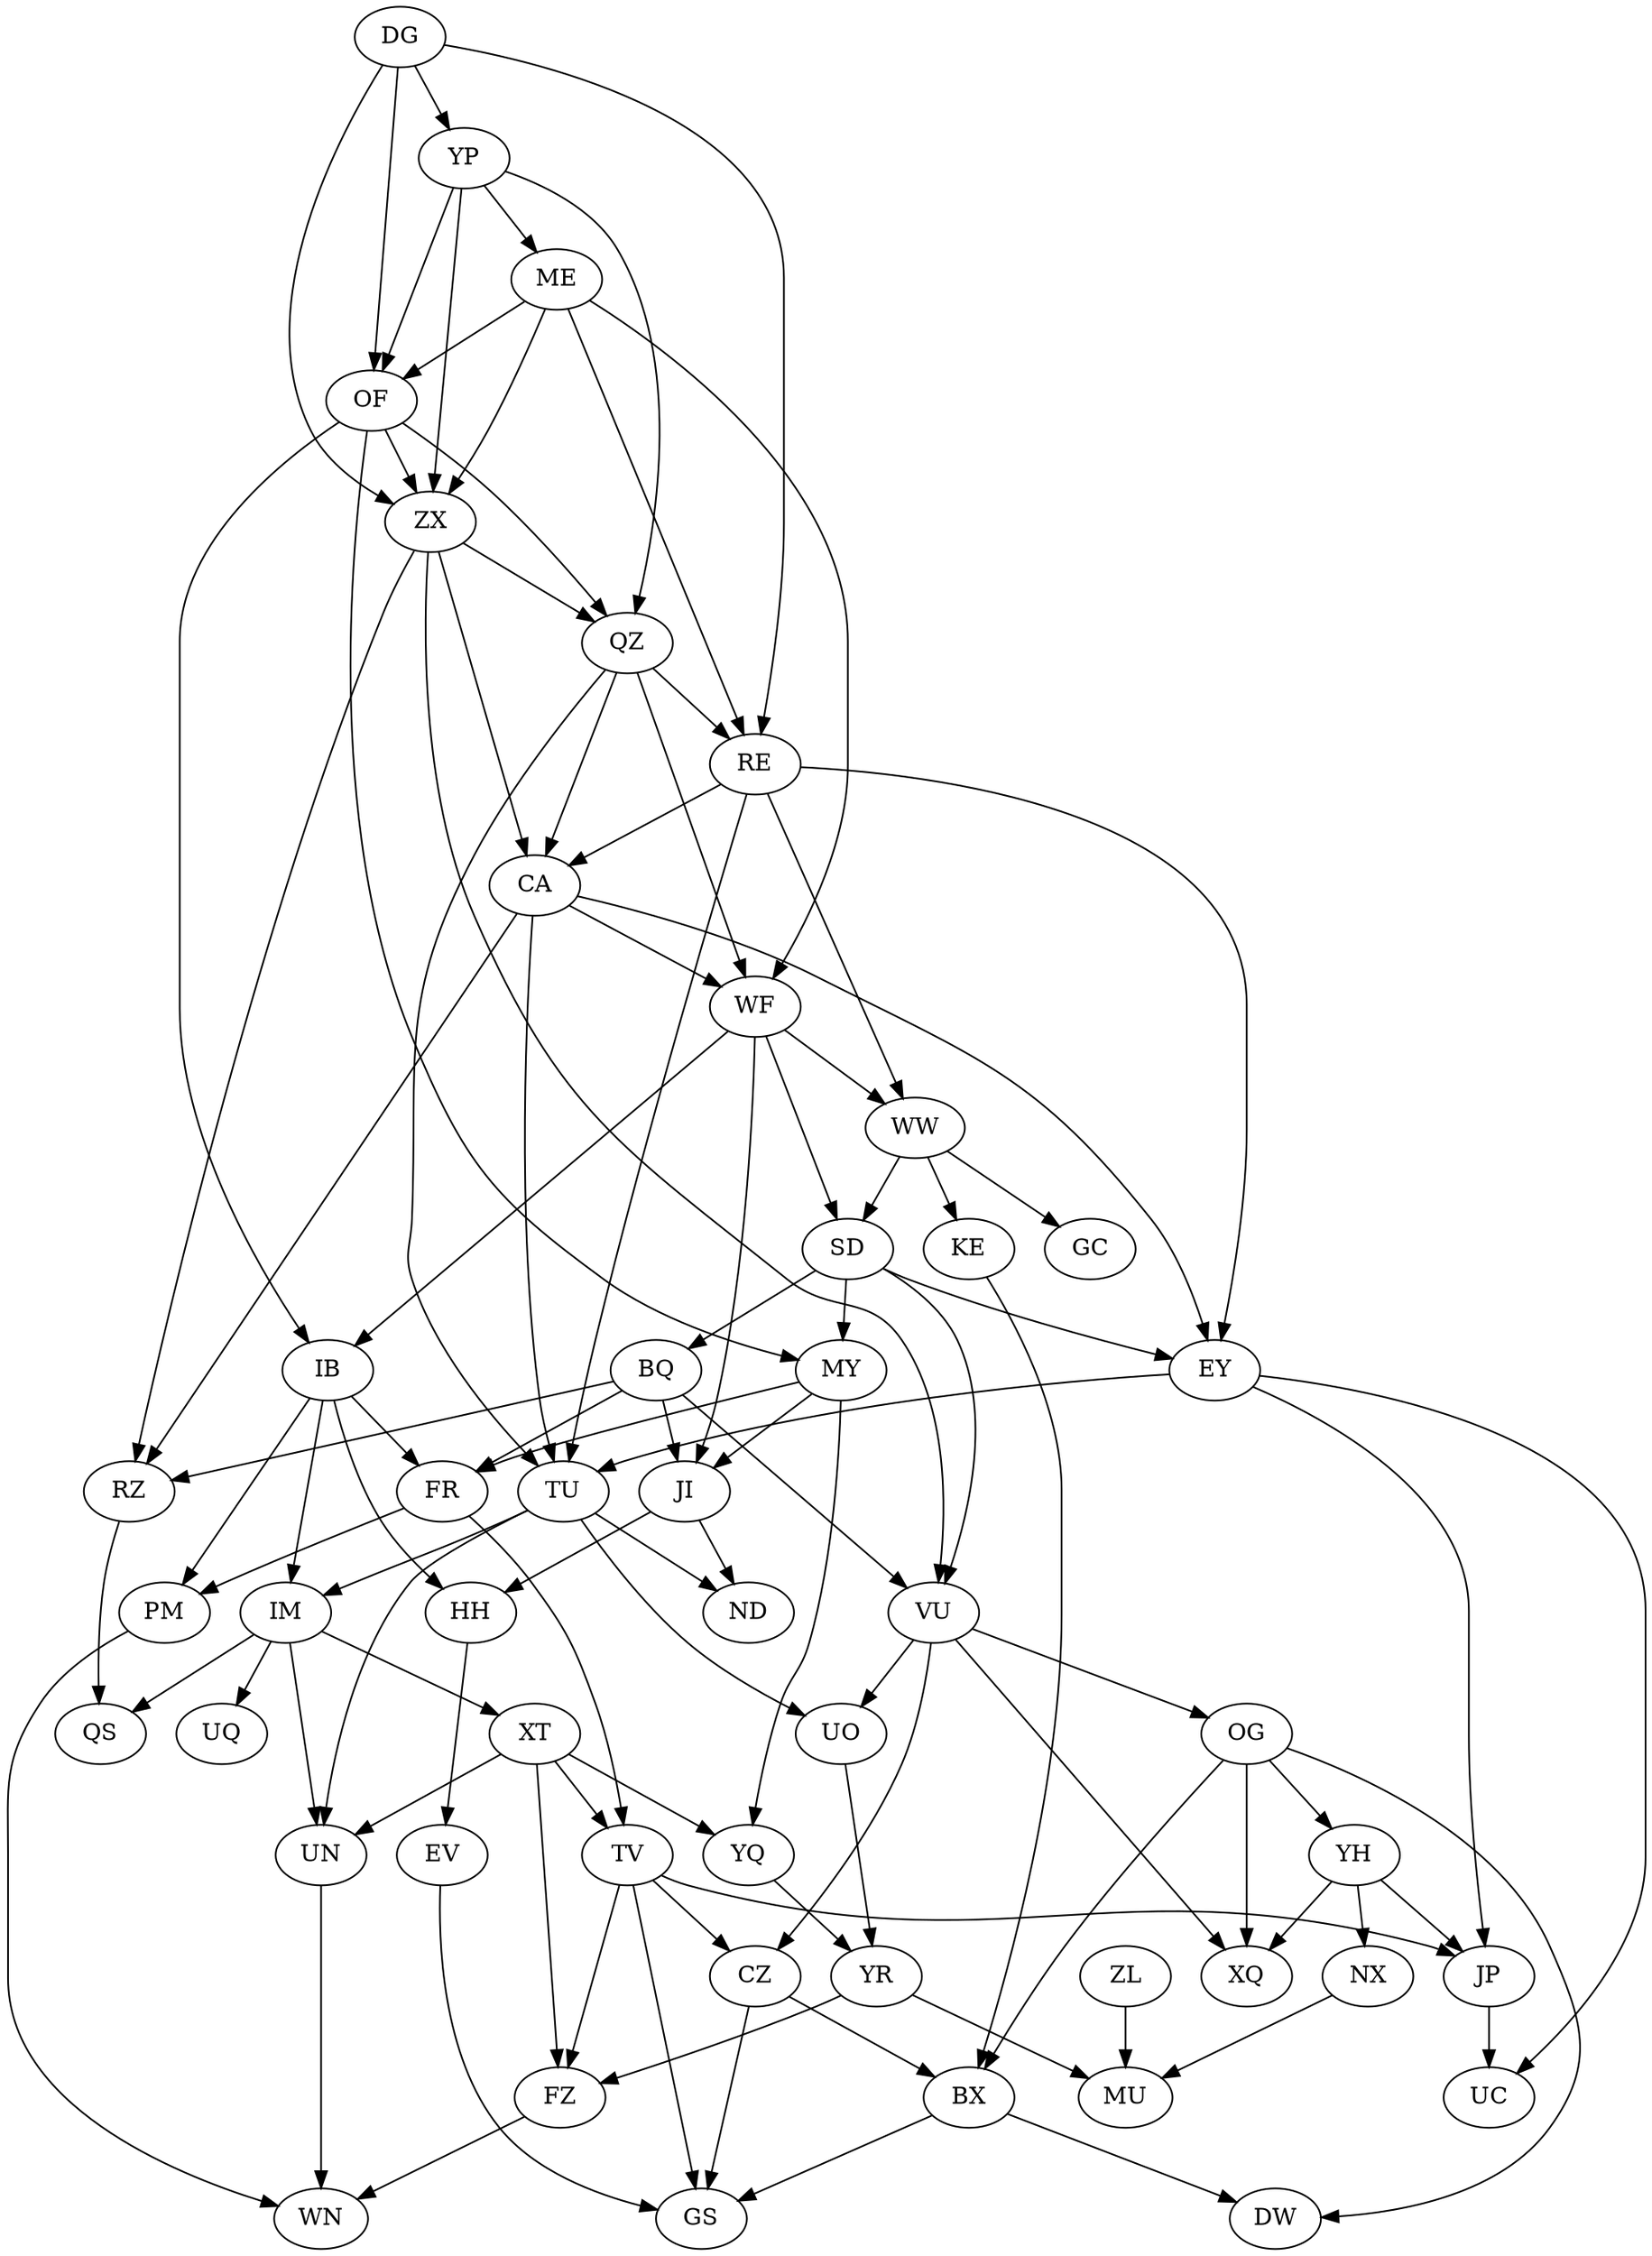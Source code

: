 digraph G {
    DG -> YP;
    DG -> OF;
    DG -> ZX;
    DG -> RE;
    YP -> ME;
    YP -> OF;
    YP -> ZX;
    YP -> QZ;
    ME -> OF;
    ME -> ZX;
    ME -> RE;
    ME -> WF;
    OF -> ZX;
    OF -> QZ;
    OF -> IB;
    OF -> MY;
    ZX -> QZ;
    ZX -> CA;
    ZX -> VU;
    ZX -> RZ;
    QZ -> RE;
    QZ -> CA;
    QZ -> WF;
    QZ -> TU;
    RE -> CA;
    RE -> WW;
    RE -> EY;
    RE -> TU;
    CA -> WF;
    CA -> EY;
    CA -> TU;
    CA -> RZ;
    WF -> WW;
    WF -> SD;
    WF -> IB;
    WF -> JI;
    WW -> SD;
    WW -> KE;
    WW -> GC;
    SD -> EY;
    SD -> BQ;
    SD -> VU;
    SD -> MY;
    EY -> TU;
    EY -> JP;
    EY -> UC;
    TU -> IM;
    TU -> UO;
    TU -> UN;
    TU -> ND;
    IB -> IM;
    IB -> FR;
    IB -> HH;
    IB -> PM;
    IM -> XT;
    IM -> UQ;
    IM -> QS;
    IM -> UN;
    BQ -> VU;
    BQ -> RZ;
    BQ -> JI;
    BQ -> FR;
    VU -> UO;
    VU -> CZ;
    VU -> OG;
    VU -> XQ;
    MY -> JI;
    MY -> FR;
    MY -> YQ;
    RZ -> QS;
    JI -> HH;
    JI -> ND;
    FR -> PM;
    FR -> TV;
    UO -> YR;
    XT -> TV;
    XT -> YQ;
    XT -> UN;
    XT -> FZ;
    HH -> EV;
    PM -> WN;
    TV -> CZ;
    TV -> FZ;
    TV -> GS;
    TV -> JP;
    CZ -> BX;
    CZ -> GS;
    YQ -> YR;
    UN -> WN;
    YR -> FZ;
    YR -> MU;
    EV -> GS;
    OG -> YH;
    OG -> XQ;
    OG -> BX;
    OG -> DW;
    KE -> BX;
    YH -> XQ;
    YH -> NX;
    YH -> JP;
    FZ -> WN;
    ZL -> MU;
    NX -> MU;
    BX -> GS;
    BX -> DW;
    JP -> UC;
}
